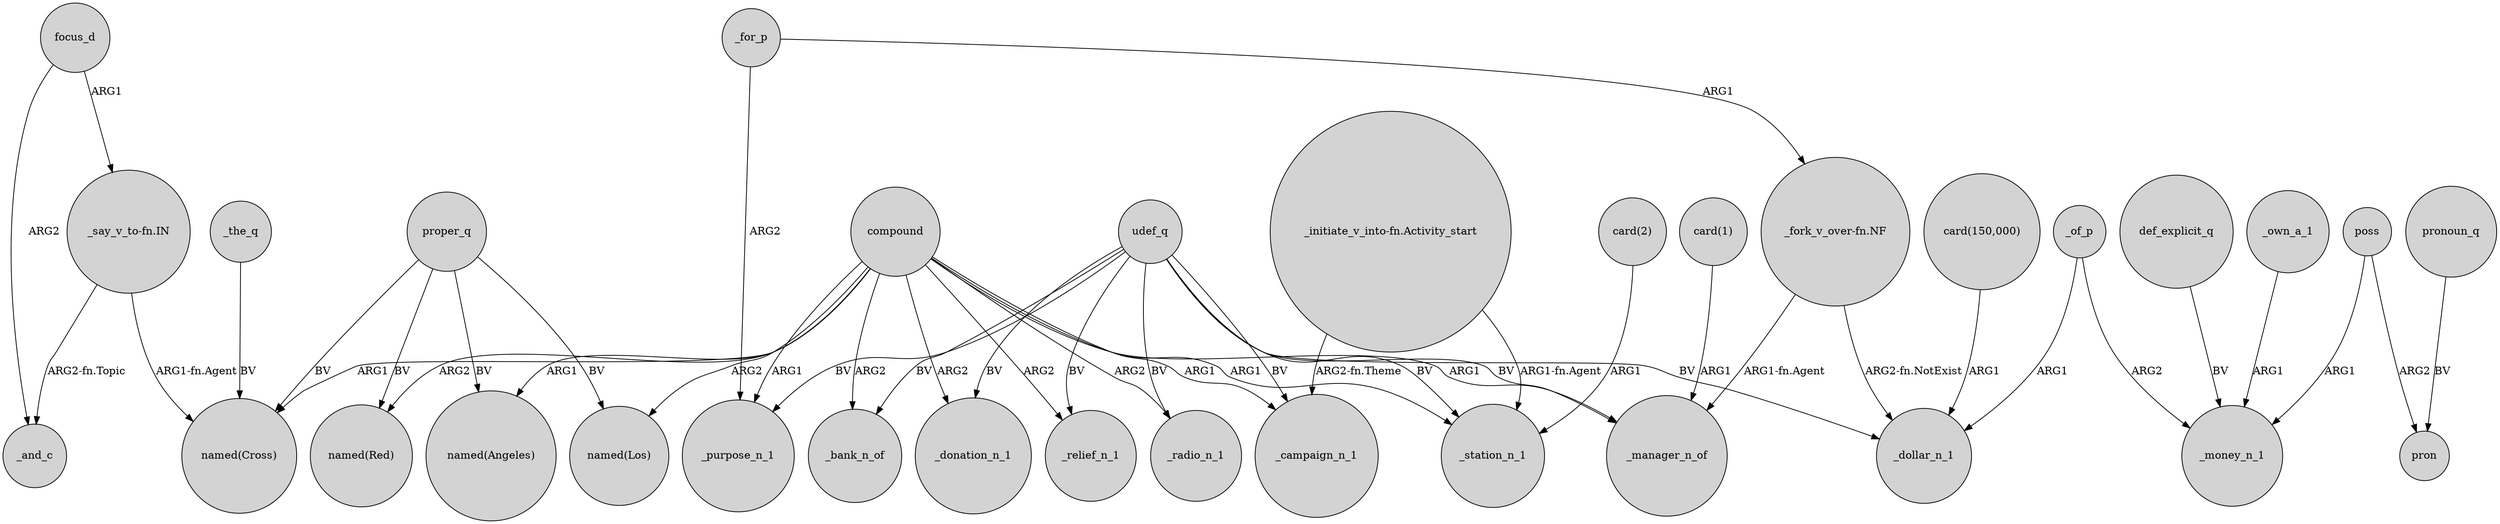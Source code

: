 digraph {
	node [shape=circle style=filled]
	_for_p -> "_fork_v_over-fn.NF" [label=ARG1]
	"_fork_v_over-fn.NF" -> _manager_n_of [label="ARG1-fn.Agent"]
	proper_q -> "named(Cross)" [label=BV]
	_the_q -> "named(Cross)" [label=BV]
	compound -> _manager_n_of [label=ARG1]
	compound -> _bank_n_of [label=ARG2]
	_own_a_1 -> _money_n_1 [label=ARG1]
	compound -> _purpose_n_1 [label=ARG1]
	poss -> pron [label=ARG2]
	compound -> "named(Los)" [label=ARG2]
	compound -> _campaign_n_1 [label=ARG1]
	proper_q -> "named(Los)" [label=BV]
	_of_p -> _dollar_n_1 [label=ARG1]
	"card(2)" -> _station_n_1 [label=ARG1]
	udef_q -> _purpose_n_1 [label=BV]
	udef_q -> _donation_n_1 [label=BV]
	udef_q -> _campaign_n_1 [label=BV]
	udef_q -> _radio_n_1 [label=BV]
	compound -> _relief_n_1 [label=ARG2]
	focus_d -> _and_c [label=ARG2]
	compound -> "named(Angeles)" [label=ARG1]
	"_initiate_v_into-fn.Activity_start" -> _campaign_n_1 [label="ARG2-fn.Theme"]
	udef_q -> _relief_n_1 [label=BV]
	_for_p -> _purpose_n_1 [label=ARG2]
	pronoun_q -> pron [label=BV]
	compound -> _station_n_1 [label=ARG1]
	"card(150,000)" -> _dollar_n_1 [label=ARG1]
	"_say_v_to-fn.IN" -> "named(Cross)" [label="ARG1-fn.Agent"]
	poss -> _money_n_1 [label=ARG1]
	"_say_v_to-fn.IN" -> _and_c [label="ARG2-fn.Topic"]
	compound -> _radio_n_1 [label=ARG2]
	udef_q -> _manager_n_of [label=BV]
	"card(1)" -> _manager_n_of [label=ARG1]
	udef_q -> _station_n_1 [label=BV]
	compound -> _donation_n_1 [label=ARG2]
	proper_q -> "named(Red)" [label=BV]
	compound -> "named(Red)" [label=ARG2]
	_of_p -> _money_n_1 [label=ARG2]
	"_fork_v_over-fn.NF" -> _dollar_n_1 [label="ARG2-fn.NotExist"]
	proper_q -> "named(Angeles)" [label=BV]
	udef_q -> _dollar_n_1 [label=BV]
	compound -> "named(Cross)" [label=ARG1]
	udef_q -> _bank_n_of [label=BV]
	focus_d -> "_say_v_to-fn.IN" [label=ARG1]
	def_explicit_q -> _money_n_1 [label=BV]
	"_initiate_v_into-fn.Activity_start" -> _station_n_1 [label="ARG1-fn.Agent"]
}
